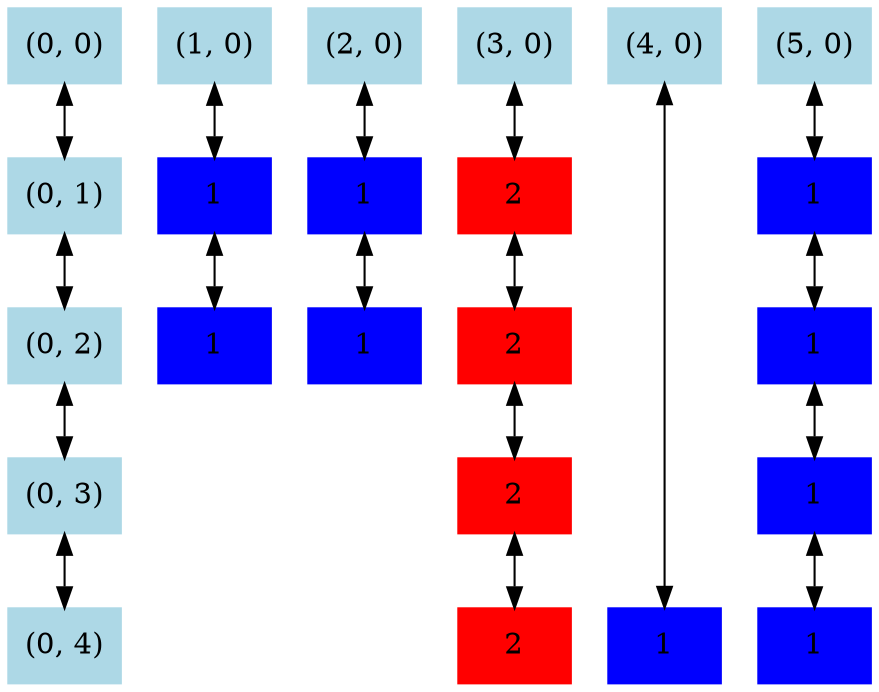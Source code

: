 digraph {
	node [shape=box style=filled]
	{
		rank=same
		node [color=lightblue]
		node00 [label="(0, 0)"]
		rank=same
		node [color=lightblue]
		node10 [label="(1, 0)"]
		rank=same
		node [color=lightblue]
		node20 [label="(2, 0)"]
		rank=same
		node [color=lightblue]
		node30 [label="(3, 0)"]
		rank=same
		node [color=lightblue]
		node40 [label="(4, 0)"]
		rank=same
		node [color=lightblue]
		node50 [label="(5, 0)"]
	}
	{
		rank=same
		node [color=lightblue]
		node01 [label="(0, 1)"]
		rank=same
		node [color=blue]
		node11 [label=1]
		rank=same
		node [color=blue]
		node21 [label=1]
		rank=same
		node [color=red]
		node31 [label=2]
		rank=same
		node [color=blue]
		node51 [label=1]
	}
	{
		rank=same
		node [color=lightblue]
		node02 [label="(0, 2)"]
		rank=same
		node [color=blue]
		node12 [label=1]
		rank=same
		node [color=blue]
		node22 [label=1]
		rank=same
		node [color=red]
		node32 [label=2]
		rank=same
		node [color=blue]
		node52 [label=1]
	}
	{
		rank=same
		node [color=lightblue]
		node03 [label="(0, 3)"]
		rank=same
		node [color=red]
		node33 [label=2]
		rank=same
		node [color=blue]
		node53 [label=1]
	}
	{
		rank=same
		node [color=lightblue]
		node04 [label="(0, 4)"]
		rank=same
		node [color=red]
		node34 [label=2]
		rank=same
		node [color=blue]
		node44 [label=1]
		rank=same
		node [color=blue]
		node54 [label=1]
	}
	node00 -> node01 [dir=both]
	node01 -> node02 [dir=both]
	node02 -> node03 [dir=both]
	node03 -> node04 [dir=both]
	node10 -> node11 [dir=both]
	node11 -> node12 [dir=both]
	node20 -> node21 [dir=both]
	node21 -> node22 [dir=both]
	node30 -> node31 [dir=both]
	node31 -> node32 [dir=both]
	node32 -> node33 [dir=both]
	node33 -> node34 [dir=both]
	node40 -> node44 [dir=both]
	node50 -> node51 [dir=both]
	node51 -> node52 [dir=both]
	node52 -> node53 [dir=both]
	node53 -> node54 [dir=both]
}
